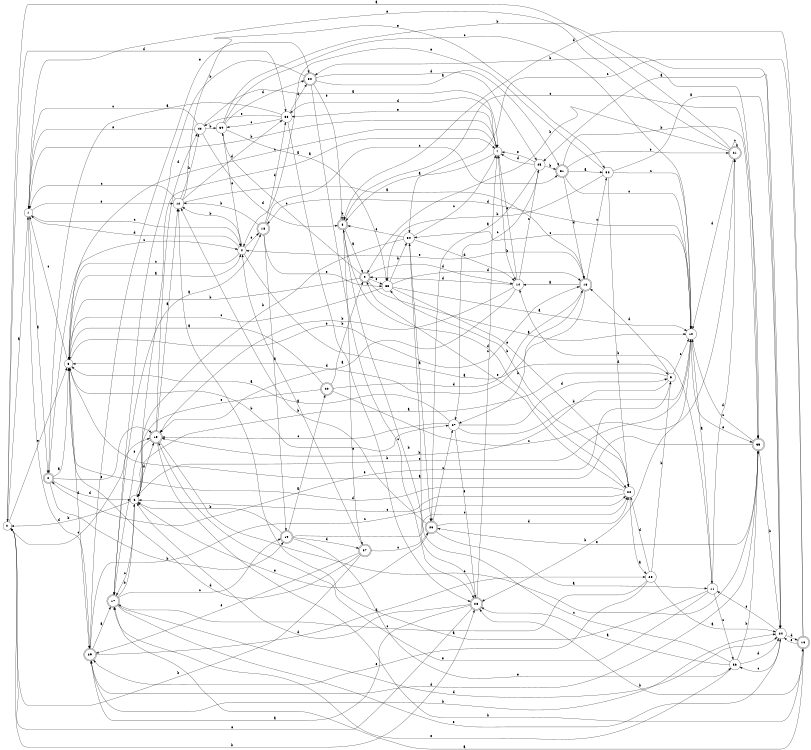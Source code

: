 digraph n33_5 {
__start0 [label="" shape="none"];

rankdir=LR;
size="8,5";

s0 [style="filled", color="black", fillcolor="white" shape="circle", label="0"];
s1 [style="filled", color="black", fillcolor="white" shape="circle", label="1"];
s2 [style="rounded,filled", color="black", fillcolor="white" shape="doublecircle", label="2"];
s3 [style="filled", color="black", fillcolor="white" shape="circle", label="3"];
s4 [style="filled", color="black", fillcolor="white" shape="circle", label="4"];
s5 [style="filled", color="black", fillcolor="white" shape="circle", label="5"];
s6 [style="filled", color="black", fillcolor="white" shape="circle", label="6"];
s7 [style="filled", color="black", fillcolor="white" shape="circle", label="7"];
s8 [style="rounded,filled", color="black", fillcolor="white" shape="doublecircle", label="8"];
s9 [style="rounded,filled", color="black", fillcolor="white" shape="doublecircle", label="9"];
s10 [style="filled", color="black", fillcolor="white" shape="circle", label="10"];
s11 [style="filled", color="black", fillcolor="white" shape="circle", label="11"];
s12 [style="filled", color="black", fillcolor="white" shape="circle", label="12"];
s13 [style="rounded,filled", color="black", fillcolor="white" shape="doublecircle", label="13"];
s14 [style="filled", color="black", fillcolor="white" shape="circle", label="14"];
s15 [style="rounded,filled", color="black", fillcolor="white" shape="doublecircle", label="15"];
s16 [style="rounded,filled", color="black", fillcolor="white" shape="doublecircle", label="16"];
s17 [style="rounded,filled", color="black", fillcolor="white" shape="doublecircle", label="17"];
s18 [style="rounded,filled", color="black", fillcolor="white" shape="doublecircle", label="18"];
s19 [style="rounded,filled", color="black", fillcolor="white" shape="doublecircle", label="19"];
s20 [style="rounded,filled", color="black", fillcolor="white" shape="doublecircle", label="20"];
s21 [style="rounded,filled", color="black", fillcolor="white" shape="doublecircle", label="21"];
s22 [style="filled", color="black", fillcolor="white" shape="circle", label="22"];
s23 [style="filled", color="black", fillcolor="white" shape="circle", label="23"];
s24 [style="filled", color="black", fillcolor="white" shape="circle", label="24"];
s25 [style="filled", color="black", fillcolor="white" shape="circle", label="25"];
s26 [style="rounded,filled", color="black", fillcolor="white" shape="doublecircle", label="26"];
s27 [style="filled", color="black", fillcolor="white" shape="circle", label="27"];
s28 [style="rounded,filled", color="black", fillcolor="white" shape="doublecircle", label="28"];
s29 [style="rounded,filled", color="black", fillcolor="white" shape="doublecircle", label="29"];
s30 [style="rounded,filled", color="black", fillcolor="white" shape="doublecircle", label="30"];
s31 [style="rounded,filled", color="black", fillcolor="white" shape="doublecircle", label="31"];
s32 [style="filled", color="black", fillcolor="white" shape="circle", label="32"];
s33 [style="filled", color="black", fillcolor="white" shape="circle", label="33"];
s34 [style="filled", color="black", fillcolor="white" shape="circle", label="34"];
s35 [style="rounded,filled", color="black", fillcolor="white" shape="doublecircle", label="35"];
s36 [style="filled", color="black", fillcolor="white" shape="circle", label="36"];
s37 [style="rounded,filled", color="black", fillcolor="white" shape="doublecircle", label="37"];
s38 [style="filled", color="black", fillcolor="white" shape="circle", label="38"];
s39 [style="filled", color="black", fillcolor="white" shape="circle", label="39"];
s40 [style="filled", color="black", fillcolor="white" shape="circle", label="40"];
s0 -> s1 [label="a"];
s0 -> s28 [label="b"];
s0 -> s15 [label="c"];
s0 -> s38 [label="d"];
s0 -> s3 [label="e"];
s1 -> s2 [label="a"];
s1 -> s7 [label="b"];
s1 -> s4 [label="c"];
s1 -> s29 [label="d"];
s1 -> s12 [label="e"];
s2 -> s3 [label="a"];
s2 -> s19 [label="b"];
s2 -> s4 [label="c"];
s2 -> s6 [label="d"];
s2 -> s15 [label="e"];
s3 -> s4 [label="a"];
s3 -> s27 [label="b"];
s3 -> s1 [label="c"];
s3 -> s29 [label="d"];
s3 -> s13 [label="e"];
s4 -> s5 [label="a"];
s4 -> s12 [label="b"];
s4 -> s3 [label="c"];
s4 -> s1 [label="d"];
s4 -> s18 [label="e"];
s5 -> s6 [label="a"];
s5 -> s15 [label="b"];
s5 -> s10 [label="c"];
s5 -> s13 [label="d"];
s5 -> s2 [label="e"];
s6 -> s7 [label="a"];
s6 -> s0 [label="b"];
s6 -> s17 [label="c"];
s6 -> s15 [label="d"];
s6 -> s10 [label="e"];
s7 -> s8 [label="a"];
s7 -> s14 [label="b"];
s7 -> s3 [label="c"];
s7 -> s38 [label="d"];
s7 -> s38 [label="e"];
s8 -> s9 [label="a"];
s8 -> s8 [label="b"];
s8 -> s35 [label="c"];
s8 -> s22 [label="d"];
s8 -> s37 [label="e"];
s9 -> s10 [label="a"];
s9 -> s3 [label="b"];
s9 -> s39 [label="c"];
s9 -> s14 [label="d"];
s9 -> s33 [label="e"];
s10 -> s11 [label="a"];
s10 -> s28 [label="b"];
s10 -> s34 [label="c"];
s10 -> s18 [label="d"];
s10 -> s35 [label="e"];
s11 -> s12 [label="a"];
s11 -> s14 [label="b"];
s11 -> s36 [label="c"];
s11 -> s21 [label="d"];
s11 -> s15 [label="e"];
s12 -> s13 [label="a"];
s12 -> s40 [label="b"];
s12 -> s1 [label="c"];
s12 -> s38 [label="d"];
s12 -> s32 [label="e"];
s13 -> s14 [label="a"];
s13 -> s27 [label="b"];
s13 -> s32 [label="c"];
s13 -> s3 [label="d"];
s13 -> s4 [label="e"];
s14 -> s15 [label="a"];
s14 -> s15 [label="b"];
s14 -> s25 [label="c"];
s14 -> s9 [label="d"];
s14 -> s7 [label="e"];
s15 -> s12 [label="a"];
s15 -> s16 [label="b"];
s15 -> s35 [label="c"];
s15 -> s40 [label="d"];
s15 -> s17 [label="e"];
s16 -> s17 [label="a"];
s16 -> s28 [label="b"];
s16 -> s34 [label="c"];
s16 -> s8 [label="d"];
s16 -> s24 [label="e"];
s17 -> s18 [label="a"];
s17 -> s6 [label="b"];
s17 -> s19 [label="c"];
s17 -> s24 [label="d"];
s17 -> s24 [label="e"];
s18 -> s19 [label="a"];
s18 -> s12 [label="b"];
s18 -> s31 [label="c"];
s18 -> s38 [label="d"];
s18 -> s33 [label="e"];
s19 -> s20 [label="a"];
s19 -> s6 [label="b"];
s19 -> s22 [label="c"];
s19 -> s37 [label="d"];
s19 -> s36 [label="e"];
s20 -> s3 [label="a"];
s20 -> s9 [label="b"];
s20 -> s21 [label="c"];
s20 -> s13 [label="d"];
s20 -> s6 [label="e"];
s21 -> s0 [label="a"];
s21 -> s9 [label="b"];
s21 -> s21 [label="c"];
s21 -> s10 [label="d"];
s21 -> s1 [label="e"];
s22 -> s23 [label="a"];
s22 -> s33 [label="b"];
s22 -> s6 [label="c"];
s22 -> s3 [label="d"];
s22 -> s9 [label="e"];
s23 -> s24 [label="a"];
s23 -> s5 [label="b"];
s23 -> s17 [label="c"];
s23 -> s22 [label="d"];
s23 -> s29 [label="e"];
s24 -> s25 [label="a"];
s24 -> s30 [label="b"];
s24 -> s36 [label="c"];
s24 -> s16 [label="d"];
s24 -> s11 [label="e"];
s25 -> s26 [label="a"];
s25 -> s31 [label="b"];
s25 -> s27 [label="c"];
s25 -> s7 [label="d"];
s25 -> s7 [label="e"];
s26 -> s11 [label="a"];
s26 -> s12 [label="b"];
s26 -> s27 [label="c"];
s26 -> s22 [label="d"];
s26 -> s6 [label="e"];
s27 -> s3 [label="a"];
s27 -> s10 [label="b"];
s27 -> s15 [label="c"];
s27 -> s5 [label="d"];
s27 -> s28 [label="e"];
s28 -> s29 [label="a"];
s28 -> s8 [label="b"];
s28 -> s7 [label="c"];
s28 -> s6 [label="d"];
s28 -> s0 [label="e"];
s29 -> s17 [label="a"];
s29 -> s24 [label="b"];
s29 -> s22 [label="c"];
s29 -> s23 [label="d"];
s29 -> s30 [label="e"];
s30 -> s31 [label="a"];
s30 -> s17 [label="b"];
s30 -> s28 [label="c"];
s30 -> s25 [label="d"];
s30 -> s8 [label="e"];
s31 -> s32 [label="a"];
s31 -> s35 [label="b"];
s31 -> s10 [label="c"];
s31 -> s13 [label="d"];
s31 -> s21 [label="e"];
s32 -> s24 [label="a"];
s32 -> s33 [label="b"];
s32 -> s10 [label="c"];
s32 -> s22 [label="d"];
s32 -> s4 [label="e"];
s33 -> s10 [label="a"];
s33 -> s34 [label="b"];
s33 -> s3 [label="c"];
s33 -> s13 [label="d"];
s33 -> s22 [label="e"];
s34 -> s26 [label="a"];
s34 -> s6 [label="b"];
s34 -> s7 [label="c"];
s34 -> s14 [label="d"];
s34 -> s8 [label="e"];
s35 -> s3 [label="a"];
s35 -> s24 [label="b"];
s35 -> s10 [label="c"];
s35 -> s29 [label="d"];
s35 -> s26 [label="e"];
s36 -> s28 [label="a"];
s36 -> s35 [label="b"];
s36 -> s34 [label="c"];
s36 -> s24 [label="d"];
s36 -> s17 [label="e"];
s37 -> s4 [label="a"];
s37 -> s0 [label="b"];
s37 -> s26 [label="c"];
s37 -> s3 [label="d"];
s37 -> s29 [label="e"];
s38 -> s2 [label="a"];
s38 -> s28 [label="b"];
s38 -> s39 [label="c"];
s38 -> s30 [label="d"];
s38 -> s40 [label="e"];
s39 -> s33 [label="a"];
s39 -> s35 [label="b"];
s39 -> s10 [label="c"];
s39 -> s30 [label="d"];
s39 -> s4 [label="e"];
s40 -> s7 [label="a"];
s40 -> s39 [label="b"];
s40 -> s1 [label="c"];
s40 -> s8 [label="d"];
s40 -> s1 [label="e"];

}